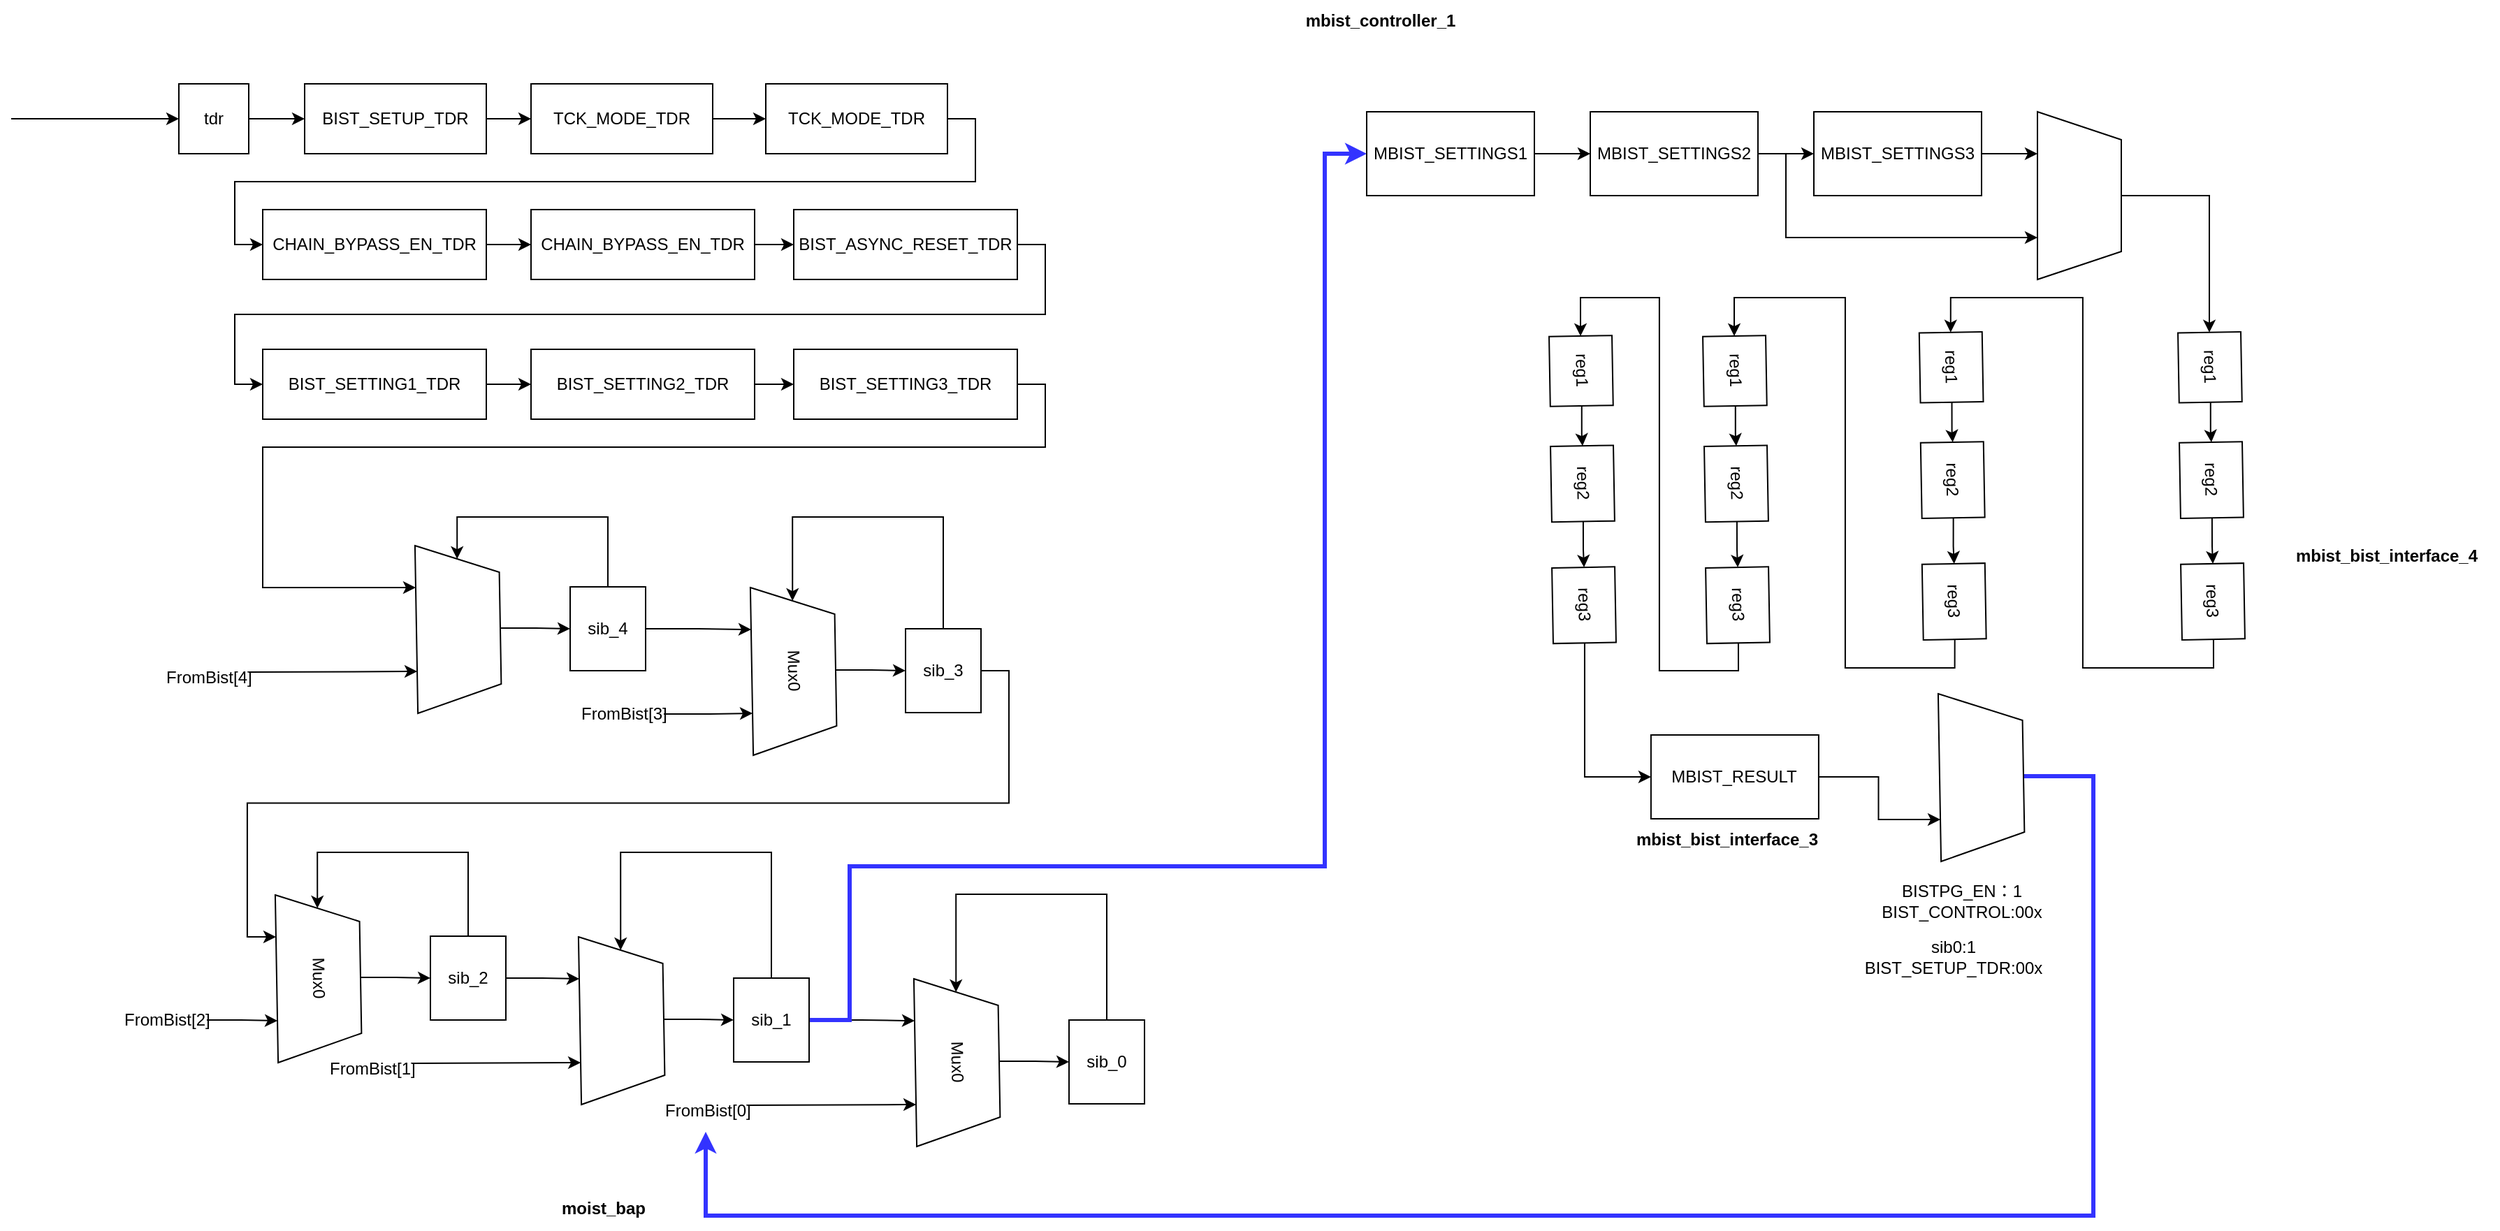<mxfile version="18.0.2" type="github">
  <diagram id="8NqFONWgHb3qCdgV0yLm" name="Page-1">
    <mxGraphModel dx="1592" dy="1349" grid="1" gridSize="10" guides="1" tooltips="1" connect="1" arrows="1" fold="1" page="0" pageScale="1" pageWidth="827" pageHeight="1169" math="0" shadow="0">
      <root>
        <mxCell id="0" />
        <mxCell id="1" parent="0" />
        <mxCell id="TuGmplCazbODG8jReHyF-21" style="edgeStyle=orthogonalEdgeStyle;rounded=0;orthogonalLoop=1;jettySize=auto;html=1;exitX=1;exitY=0.5;exitDx=0;exitDy=0;entryX=0;entryY=0.5;entryDx=0;entryDy=0;" edge="1" parent="1" source="TuGmplCazbODG8jReHyF-1" target="TuGmplCazbODG8jReHyF-19">
          <mxGeometry relative="1" as="geometry" />
        </mxCell>
        <mxCell id="TuGmplCazbODG8jReHyF-1" value="tdr" style="rounded=0;whiteSpace=wrap;html=1;" vertex="1" parent="1">
          <mxGeometry x="-40" y="50" width="50" height="50" as="geometry" />
        </mxCell>
        <mxCell id="TuGmplCazbODG8jReHyF-2" value="" style="endArrow=classic;html=1;rounded=0;entryX=0;entryY=0.5;entryDx=0;entryDy=0;" edge="1" parent="1" target="TuGmplCazbODG8jReHyF-1">
          <mxGeometry width="50" height="50" relative="1" as="geometry">
            <mxPoint x="-160" y="75" as="sourcePoint" />
            <mxPoint x="-110" y="50" as="targetPoint" />
          </mxGeometry>
        </mxCell>
        <mxCell id="TuGmplCazbODG8jReHyF-5" style="edgeStyle=orthogonalEdgeStyle;rounded=0;orthogonalLoop=1;jettySize=auto;html=1;exitX=0.5;exitY=0;exitDx=0;exitDy=0;entryX=0;entryY=0.5;entryDx=0;entryDy=0;" edge="1" parent="1" source="TuGmplCazbODG8jReHyF-3" target="TuGmplCazbODG8jReHyF-4">
          <mxGeometry relative="1" as="geometry">
            <Array as="points">
              <mxPoint x="624" y="630" />
              <mxPoint x="516" y="630" />
            </Array>
          </mxGeometry>
        </mxCell>
        <mxCell id="TuGmplCazbODG8jReHyF-3" value="sib_0" style="rounded=0;whiteSpace=wrap;html=1;" vertex="1" parent="1">
          <mxGeometry x="597" y="720" width="54" height="60" as="geometry" />
        </mxCell>
        <mxCell id="TuGmplCazbODG8jReHyF-9" style="edgeStyle=orthogonalEdgeStyle;rounded=0;orthogonalLoop=1;jettySize=auto;html=1;exitX=0.5;exitY=0;exitDx=0;exitDy=0;entryX=0;entryY=0.5;entryDx=0;entryDy=0;" edge="1" parent="1" source="TuGmplCazbODG8jReHyF-4" target="TuGmplCazbODG8jReHyF-3">
          <mxGeometry relative="1" as="geometry" />
        </mxCell>
        <mxCell id="TuGmplCazbODG8jReHyF-4" value="Mux0" style="shape=trapezoid;perimeter=trapezoidPerimeter;whiteSpace=wrap;html=1;fixedSize=1;rotation=89;" vertex="1" parent="1">
          <mxGeometry x="457" y="720" width="120" height="60" as="geometry" />
        </mxCell>
        <mxCell id="TuGmplCazbODG8jReHyF-7" value="" style="endArrow=classic;html=1;rounded=0;entryX=0.75;entryY=1;entryDx=0;entryDy=0;" edge="1" parent="1" target="TuGmplCazbODG8jReHyF-4">
          <mxGeometry width="50" height="50" relative="1" as="geometry">
            <mxPoint x="367" y="781" as="sourcePoint" />
            <mxPoint x="437" y="780" as="targetPoint" />
          </mxGeometry>
        </mxCell>
        <mxCell id="TuGmplCazbODG8jReHyF-8" value="&amp;nbsp;FromBist[0]" style="text;html=1;strokeColor=none;fillColor=none;align=center;verticalAlign=middle;whiteSpace=wrap;rounded=0;" vertex="1" parent="1">
          <mxGeometry x="307" y="770" width="60" height="30" as="geometry" />
        </mxCell>
        <mxCell id="TuGmplCazbODG8jReHyF-10" style="edgeStyle=orthogonalEdgeStyle;rounded=0;orthogonalLoop=1;jettySize=auto;html=1;exitX=0.5;exitY=0;exitDx=0;exitDy=0;entryX=0;entryY=0.5;entryDx=0;entryDy=0;" edge="1" source="TuGmplCazbODG8jReHyF-11" target="TuGmplCazbODG8jReHyF-13" parent="1">
          <mxGeometry relative="1" as="geometry">
            <Array as="points">
              <mxPoint x="384" y="600" />
              <mxPoint x="276" y="600" />
            </Array>
          </mxGeometry>
        </mxCell>
        <mxCell id="TuGmplCazbODG8jReHyF-16" style="edgeStyle=orthogonalEdgeStyle;rounded=0;orthogonalLoop=1;jettySize=auto;html=1;exitX=1;exitY=0.5;exitDx=0;exitDy=0;entryX=0.25;entryY=1;entryDx=0;entryDy=0;" edge="1" parent="1" source="TuGmplCazbODG8jReHyF-11" target="TuGmplCazbODG8jReHyF-4">
          <mxGeometry relative="1" as="geometry" />
        </mxCell>
        <mxCell id="TuGmplCazbODG8jReHyF-72" style="edgeStyle=orthogonalEdgeStyle;rounded=0;orthogonalLoop=1;jettySize=auto;html=1;exitX=1;exitY=0.5;exitDx=0;exitDy=0;entryX=0;entryY=0.5;entryDx=0;entryDy=0;strokeColor=#3333FF;strokeWidth=3;" edge="1" parent="1" source="TuGmplCazbODG8jReHyF-11" target="TuGmplCazbODG8jReHyF-73">
          <mxGeometry relative="1" as="geometry">
            <mxPoint x="770" y="310" as="targetPoint" />
            <Array as="points">
              <mxPoint x="440" y="720" />
              <mxPoint x="440" y="610" />
              <mxPoint x="780" y="610" />
              <mxPoint x="780" y="100" />
            </Array>
          </mxGeometry>
        </mxCell>
        <mxCell id="TuGmplCazbODG8jReHyF-11" value="sib_1" style="rounded=0;whiteSpace=wrap;html=1;" vertex="1" parent="1">
          <mxGeometry x="357" y="690" width="54" height="60" as="geometry" />
        </mxCell>
        <mxCell id="TuGmplCazbODG8jReHyF-12" style="edgeStyle=orthogonalEdgeStyle;rounded=0;orthogonalLoop=1;jettySize=auto;html=1;exitX=0.5;exitY=0;exitDx=0;exitDy=0;entryX=0;entryY=0.5;entryDx=0;entryDy=0;" edge="1" source="TuGmplCazbODG8jReHyF-13" target="TuGmplCazbODG8jReHyF-11" parent="1">
          <mxGeometry relative="1" as="geometry" />
        </mxCell>
        <mxCell id="TuGmplCazbODG8jReHyF-13" value="" style="shape=trapezoid;perimeter=trapezoidPerimeter;whiteSpace=wrap;html=1;fixedSize=1;rotation=89;" vertex="1" parent="1">
          <mxGeometry x="217" y="690" width="120" height="60" as="geometry" />
        </mxCell>
        <mxCell id="TuGmplCazbODG8jReHyF-14" value="" style="endArrow=classic;html=1;rounded=0;entryX=0.75;entryY=1;entryDx=0;entryDy=0;" edge="1" target="TuGmplCazbODG8jReHyF-13" parent="1">
          <mxGeometry width="50" height="50" relative="1" as="geometry">
            <mxPoint x="127" y="751" as="sourcePoint" />
            <mxPoint x="197" y="750" as="targetPoint" />
          </mxGeometry>
        </mxCell>
        <mxCell id="TuGmplCazbODG8jReHyF-15" value="&amp;nbsp;FromBist[1]" style="text;html=1;strokeColor=none;fillColor=none;align=center;verticalAlign=middle;whiteSpace=wrap;rounded=0;" vertex="1" parent="1">
          <mxGeometry x="67" y="740" width="60" height="30" as="geometry" />
        </mxCell>
        <mxCell id="TuGmplCazbODG8jReHyF-22" style="edgeStyle=orthogonalEdgeStyle;rounded=0;orthogonalLoop=1;jettySize=auto;html=1;exitX=1;exitY=0.5;exitDx=0;exitDy=0;entryX=0;entryY=0.5;entryDx=0;entryDy=0;" edge="1" parent="1" source="TuGmplCazbODG8jReHyF-19" target="TuGmplCazbODG8jReHyF-20">
          <mxGeometry relative="1" as="geometry" />
        </mxCell>
        <mxCell id="TuGmplCazbODG8jReHyF-19" value="BIST_SETUP_TDR" style="rounded=0;whiteSpace=wrap;html=1;" vertex="1" parent="1">
          <mxGeometry x="50" y="50" width="130" height="50" as="geometry" />
        </mxCell>
        <mxCell id="TuGmplCazbODG8jReHyF-25" style="edgeStyle=orthogonalEdgeStyle;rounded=0;orthogonalLoop=1;jettySize=auto;html=1;exitX=1;exitY=0.5;exitDx=0;exitDy=0;entryX=0;entryY=0.5;entryDx=0;entryDy=0;" edge="1" parent="1" source="TuGmplCazbODG8jReHyF-20" target="TuGmplCazbODG8jReHyF-23">
          <mxGeometry relative="1" as="geometry" />
        </mxCell>
        <mxCell id="TuGmplCazbODG8jReHyF-20" value="TCK_MODE_TDR" style="rounded=0;whiteSpace=wrap;html=1;" vertex="1" parent="1">
          <mxGeometry x="212" y="50" width="130" height="50" as="geometry" />
        </mxCell>
        <mxCell id="TuGmplCazbODG8jReHyF-26" style="edgeStyle=orthogonalEdgeStyle;rounded=0;orthogonalLoop=1;jettySize=auto;html=1;exitX=1;exitY=0.5;exitDx=0;exitDy=0;entryX=0;entryY=0.5;entryDx=0;entryDy=0;" edge="1" parent="1" source="TuGmplCazbODG8jReHyF-23" target="TuGmplCazbODG8jReHyF-24">
          <mxGeometry relative="1" as="geometry" />
        </mxCell>
        <mxCell id="TuGmplCazbODG8jReHyF-23" value="TCK_MODE_TDR" style="rounded=0;whiteSpace=wrap;html=1;" vertex="1" parent="1">
          <mxGeometry x="380" y="50" width="130" height="50" as="geometry" />
        </mxCell>
        <mxCell id="TuGmplCazbODG8jReHyF-42" style="edgeStyle=orthogonalEdgeStyle;rounded=0;orthogonalLoop=1;jettySize=auto;html=1;exitX=1;exitY=0.5;exitDx=0;exitDy=0;entryX=0;entryY=0.5;entryDx=0;entryDy=0;" edge="1" parent="1" source="TuGmplCazbODG8jReHyF-24" target="TuGmplCazbODG8jReHyF-36">
          <mxGeometry relative="1" as="geometry" />
        </mxCell>
        <mxCell id="TuGmplCazbODG8jReHyF-24" value="CHAIN_BYPASS_EN_TDR" style="rounded=0;whiteSpace=wrap;html=1;" vertex="1" parent="1">
          <mxGeometry x="20" y="140" width="160" height="50" as="geometry" />
        </mxCell>
        <mxCell id="TuGmplCazbODG8jReHyF-43" style="edgeStyle=orthogonalEdgeStyle;rounded=0;orthogonalLoop=1;jettySize=auto;html=1;exitX=1;exitY=0.5;exitDx=0;exitDy=0;entryX=0;entryY=0.5;entryDx=0;entryDy=0;" edge="1" parent="1" source="TuGmplCazbODG8jReHyF-36" target="TuGmplCazbODG8jReHyF-38">
          <mxGeometry relative="1" as="geometry" />
        </mxCell>
        <mxCell id="TuGmplCazbODG8jReHyF-36" value="CHAIN_BYPASS_EN_TDR" style="rounded=0;whiteSpace=wrap;html=1;" vertex="1" parent="1">
          <mxGeometry x="212" y="140" width="160" height="50" as="geometry" />
        </mxCell>
        <mxCell id="TuGmplCazbODG8jReHyF-37" style="edgeStyle=orthogonalEdgeStyle;rounded=0;orthogonalLoop=1;jettySize=auto;html=1;exitX=1;exitY=0.5;exitDx=0;exitDy=0;entryX=0;entryY=0.5;entryDx=0;entryDy=0;" edge="1" parent="1" source="TuGmplCazbODG8jReHyF-38" target="TuGmplCazbODG8jReHyF-39">
          <mxGeometry relative="1" as="geometry" />
        </mxCell>
        <mxCell id="TuGmplCazbODG8jReHyF-38" value="BIST_ASYNC_RESET_TDR" style="rounded=0;whiteSpace=wrap;html=1;" vertex="1" parent="1">
          <mxGeometry x="400" y="140" width="160" height="50" as="geometry" />
        </mxCell>
        <mxCell id="TuGmplCazbODG8jReHyF-44" style="edgeStyle=orthogonalEdgeStyle;rounded=0;orthogonalLoop=1;jettySize=auto;html=1;exitX=1;exitY=0.5;exitDx=0;exitDy=0;entryX=0;entryY=0.5;entryDx=0;entryDy=0;" edge="1" parent="1" source="TuGmplCazbODG8jReHyF-39" target="TuGmplCazbODG8jReHyF-40">
          <mxGeometry relative="1" as="geometry" />
        </mxCell>
        <mxCell id="TuGmplCazbODG8jReHyF-39" value="BIST_SETTING1_TDR" style="rounded=0;whiteSpace=wrap;html=1;" vertex="1" parent="1">
          <mxGeometry x="20" y="240" width="160" height="50" as="geometry" />
        </mxCell>
        <mxCell id="TuGmplCazbODG8jReHyF-45" style="edgeStyle=orthogonalEdgeStyle;rounded=0;orthogonalLoop=1;jettySize=auto;html=1;exitX=1;exitY=0.5;exitDx=0;exitDy=0;" edge="1" parent="1" source="TuGmplCazbODG8jReHyF-40">
          <mxGeometry relative="1" as="geometry">
            <mxPoint x="400" y="265.25" as="targetPoint" />
          </mxGeometry>
        </mxCell>
        <mxCell id="TuGmplCazbODG8jReHyF-40" value="BIST_SETTING2_TDR" style="rounded=0;whiteSpace=wrap;html=1;" vertex="1" parent="1">
          <mxGeometry x="212" y="240" width="160" height="50" as="geometry" />
        </mxCell>
        <mxCell id="TuGmplCazbODG8jReHyF-46" style="edgeStyle=orthogonalEdgeStyle;rounded=0;orthogonalLoop=1;jettySize=auto;html=1;exitX=1;exitY=0.5;exitDx=0;exitDy=0;entryX=0.25;entryY=1;entryDx=0;entryDy=0;" edge="1" parent="1" source="TuGmplCazbODG8jReHyF-41" target="TuGmplCazbODG8jReHyF-57">
          <mxGeometry relative="1" as="geometry">
            <mxPoint x="590" y="265.25" as="targetPoint" />
            <Array as="points">
              <mxPoint x="580" y="265" />
              <mxPoint x="580" y="310" />
              <mxPoint x="20" y="310" />
              <mxPoint x="20" y="411" />
            </Array>
          </mxGeometry>
        </mxCell>
        <mxCell id="TuGmplCazbODG8jReHyF-41" value="BIST_SETTING3_TDR" style="rounded=0;whiteSpace=wrap;html=1;" vertex="1" parent="1">
          <mxGeometry x="400" y="240" width="160" height="50" as="geometry" />
        </mxCell>
        <mxCell id="TuGmplCazbODG8jReHyF-47" style="edgeStyle=orthogonalEdgeStyle;rounded=0;orthogonalLoop=1;jettySize=auto;html=1;exitX=0.5;exitY=0;exitDx=0;exitDy=0;entryX=0;entryY=0.5;entryDx=0;entryDy=0;" edge="1" source="TuGmplCazbODG8jReHyF-48" target="TuGmplCazbODG8jReHyF-50" parent="1">
          <mxGeometry relative="1" as="geometry">
            <Array as="points">
              <mxPoint x="507" y="360" />
              <mxPoint x="399" y="360" />
            </Array>
          </mxGeometry>
        </mxCell>
        <mxCell id="TuGmplCazbODG8jReHyF-66" style="edgeStyle=orthogonalEdgeStyle;rounded=0;orthogonalLoop=1;jettySize=auto;html=1;exitX=1;exitY=0.5;exitDx=0;exitDy=0;entryX=0.25;entryY=1;entryDx=0;entryDy=0;" edge="1" parent="1" source="TuGmplCazbODG8jReHyF-48" target="TuGmplCazbODG8jReHyF-63">
          <mxGeometry relative="1" as="geometry" />
        </mxCell>
        <mxCell id="TuGmplCazbODG8jReHyF-48" value="sib_3" style="rounded=0;whiteSpace=wrap;html=1;" vertex="1" parent="1">
          <mxGeometry x="480" y="440" width="54" height="60" as="geometry" />
        </mxCell>
        <mxCell id="TuGmplCazbODG8jReHyF-49" style="edgeStyle=orthogonalEdgeStyle;rounded=0;orthogonalLoop=1;jettySize=auto;html=1;exitX=0.5;exitY=0;exitDx=0;exitDy=0;entryX=0;entryY=0.5;entryDx=0;entryDy=0;" edge="1" source="TuGmplCazbODG8jReHyF-50" target="TuGmplCazbODG8jReHyF-48" parent="1">
          <mxGeometry relative="1" as="geometry" />
        </mxCell>
        <mxCell id="TuGmplCazbODG8jReHyF-50" value="Mux0" style="shape=trapezoid;perimeter=trapezoidPerimeter;whiteSpace=wrap;html=1;fixedSize=1;rotation=89;" vertex="1" parent="1">
          <mxGeometry x="340" y="440" width="120" height="60" as="geometry" />
        </mxCell>
        <mxCell id="TuGmplCazbODG8jReHyF-65" style="edgeStyle=orthogonalEdgeStyle;rounded=0;orthogonalLoop=1;jettySize=auto;html=1;exitX=1;exitY=0.5;exitDx=0;exitDy=0;entryX=0.75;entryY=1;entryDx=0;entryDy=0;" edge="1" parent="1" source="TuGmplCazbODG8jReHyF-52" target="TuGmplCazbODG8jReHyF-50">
          <mxGeometry relative="1" as="geometry" />
        </mxCell>
        <mxCell id="TuGmplCazbODG8jReHyF-52" value="&amp;nbsp;FromBist[3]" style="text;html=1;strokeColor=none;fillColor=none;align=center;verticalAlign=middle;whiteSpace=wrap;rounded=0;" vertex="1" parent="1">
          <mxGeometry x="247" y="486" width="60" height="30" as="geometry" />
        </mxCell>
        <mxCell id="TuGmplCazbODG8jReHyF-53" style="edgeStyle=orthogonalEdgeStyle;rounded=0;orthogonalLoop=1;jettySize=auto;html=1;exitX=0.5;exitY=0;exitDx=0;exitDy=0;entryX=0;entryY=0.5;entryDx=0;entryDy=0;" edge="1" source="TuGmplCazbODG8jReHyF-55" target="TuGmplCazbODG8jReHyF-57" parent="1">
          <mxGeometry relative="1" as="geometry">
            <Array as="points">
              <mxPoint x="267" y="360" />
              <mxPoint x="159" y="360" />
            </Array>
          </mxGeometry>
        </mxCell>
        <mxCell id="TuGmplCazbODG8jReHyF-54" style="edgeStyle=orthogonalEdgeStyle;rounded=0;orthogonalLoop=1;jettySize=auto;html=1;exitX=1;exitY=0.5;exitDx=0;exitDy=0;entryX=0.25;entryY=1;entryDx=0;entryDy=0;" edge="1" source="TuGmplCazbODG8jReHyF-55" target="TuGmplCazbODG8jReHyF-50" parent="1">
          <mxGeometry relative="1" as="geometry" />
        </mxCell>
        <mxCell id="TuGmplCazbODG8jReHyF-55" value="sib_4" style="rounded=0;whiteSpace=wrap;html=1;" vertex="1" parent="1">
          <mxGeometry x="240" y="410" width="54" height="60" as="geometry" />
        </mxCell>
        <mxCell id="TuGmplCazbODG8jReHyF-56" style="edgeStyle=orthogonalEdgeStyle;rounded=0;orthogonalLoop=1;jettySize=auto;html=1;exitX=0.5;exitY=0;exitDx=0;exitDy=0;entryX=0;entryY=0.5;entryDx=0;entryDy=0;" edge="1" source="TuGmplCazbODG8jReHyF-57" target="TuGmplCazbODG8jReHyF-55" parent="1">
          <mxGeometry relative="1" as="geometry" />
        </mxCell>
        <mxCell id="TuGmplCazbODG8jReHyF-57" value="" style="shape=trapezoid;perimeter=trapezoidPerimeter;whiteSpace=wrap;html=1;fixedSize=1;rotation=89;" vertex="1" parent="1">
          <mxGeometry x="100" y="410" width="120" height="60" as="geometry" />
        </mxCell>
        <mxCell id="TuGmplCazbODG8jReHyF-58" value="" style="endArrow=classic;html=1;rounded=0;entryX=0.75;entryY=1;entryDx=0;entryDy=0;" edge="1" target="TuGmplCazbODG8jReHyF-57" parent="1">
          <mxGeometry width="50" height="50" relative="1" as="geometry">
            <mxPoint x="10" y="471" as="sourcePoint" />
            <mxPoint x="80" y="470" as="targetPoint" />
          </mxGeometry>
        </mxCell>
        <mxCell id="TuGmplCazbODG8jReHyF-59" value="&amp;nbsp;FromBist[4]" style="text;html=1;strokeColor=none;fillColor=none;align=center;verticalAlign=middle;whiteSpace=wrap;rounded=0;" vertex="1" parent="1">
          <mxGeometry x="-50" y="460" width="60" height="30" as="geometry" />
        </mxCell>
        <mxCell id="TuGmplCazbODG8jReHyF-60" style="edgeStyle=orthogonalEdgeStyle;rounded=0;orthogonalLoop=1;jettySize=auto;html=1;exitX=0.5;exitY=0;exitDx=0;exitDy=0;entryX=0;entryY=0.5;entryDx=0;entryDy=0;" edge="1" source="TuGmplCazbODG8jReHyF-61" target="TuGmplCazbODG8jReHyF-63" parent="1">
          <mxGeometry relative="1" as="geometry">
            <Array as="points">
              <mxPoint x="167" y="600" />
              <mxPoint x="59" y="600" />
            </Array>
          </mxGeometry>
        </mxCell>
        <mxCell id="TuGmplCazbODG8jReHyF-64" style="edgeStyle=orthogonalEdgeStyle;rounded=0;orthogonalLoop=1;jettySize=auto;html=1;exitX=1;exitY=0.5;exitDx=0;exitDy=0;entryX=0.25;entryY=1;entryDx=0;entryDy=0;" edge="1" parent="1" source="TuGmplCazbODG8jReHyF-61" target="TuGmplCazbODG8jReHyF-13">
          <mxGeometry relative="1" as="geometry" />
        </mxCell>
        <mxCell id="TuGmplCazbODG8jReHyF-61" value="sib_2" style="rounded=0;whiteSpace=wrap;html=1;" vertex="1" parent="1">
          <mxGeometry x="140" y="660" width="54" height="60" as="geometry" />
        </mxCell>
        <mxCell id="TuGmplCazbODG8jReHyF-62" style="edgeStyle=orthogonalEdgeStyle;rounded=0;orthogonalLoop=1;jettySize=auto;html=1;exitX=0.5;exitY=0;exitDx=0;exitDy=0;entryX=0;entryY=0.5;entryDx=0;entryDy=0;" edge="1" source="TuGmplCazbODG8jReHyF-63" target="TuGmplCazbODG8jReHyF-61" parent="1">
          <mxGeometry relative="1" as="geometry" />
        </mxCell>
        <mxCell id="TuGmplCazbODG8jReHyF-63" value="Mux0" style="shape=trapezoid;perimeter=trapezoidPerimeter;whiteSpace=wrap;html=1;fixedSize=1;rotation=89;" vertex="1" parent="1">
          <mxGeometry y="660" width="120" height="60" as="geometry" />
        </mxCell>
        <mxCell id="TuGmplCazbODG8jReHyF-69" style="edgeStyle=orthogonalEdgeStyle;rounded=0;orthogonalLoop=1;jettySize=auto;html=1;exitX=1;exitY=0.5;exitDx=0;exitDy=0;entryX=0.75;entryY=1;entryDx=0;entryDy=0;" edge="1" parent="1" source="TuGmplCazbODG8jReHyF-68" target="TuGmplCazbODG8jReHyF-63">
          <mxGeometry relative="1" as="geometry" />
        </mxCell>
        <mxCell id="TuGmplCazbODG8jReHyF-68" value="&amp;nbsp;FromBist[2]" style="text;html=1;strokeColor=none;fillColor=none;align=center;verticalAlign=middle;whiteSpace=wrap;rounded=0;" vertex="1" parent="1">
          <mxGeometry x="-80" y="705" width="60" height="30" as="geometry" />
        </mxCell>
        <mxCell id="TuGmplCazbODG8jReHyF-70" value="&lt;b&gt;moist_bap&lt;/b&gt;" style="text;html=1;strokeColor=none;fillColor=none;align=center;verticalAlign=middle;whiteSpace=wrap;rounded=0;" vertex="1" parent="1">
          <mxGeometry x="234" y="840" width="60" height="30" as="geometry" />
        </mxCell>
        <mxCell id="TuGmplCazbODG8jReHyF-71" value="&lt;b&gt;mbist_controller_1&lt;/b&gt;" style="text;html=1;strokeColor=none;fillColor=none;align=center;verticalAlign=middle;whiteSpace=wrap;rounded=0;" vertex="1" parent="1">
          <mxGeometry x="790" y="-10" width="60" height="30" as="geometry" />
        </mxCell>
        <mxCell id="TuGmplCazbODG8jReHyF-76" style="edgeStyle=orthogonalEdgeStyle;rounded=0;orthogonalLoop=1;jettySize=auto;html=1;exitX=1;exitY=0.5;exitDx=0;exitDy=0;entryX=0;entryY=0.5;entryDx=0;entryDy=0;" edge="1" parent="1" source="TuGmplCazbODG8jReHyF-73" target="TuGmplCazbODG8jReHyF-74">
          <mxGeometry relative="1" as="geometry" />
        </mxCell>
        <mxCell id="TuGmplCazbODG8jReHyF-73" value="MBIST_SETTINGS1" style="rounded=0;whiteSpace=wrap;html=1;" vertex="1" parent="1">
          <mxGeometry x="810" y="70" width="120" height="60" as="geometry" />
        </mxCell>
        <mxCell id="TuGmplCazbODG8jReHyF-77" style="edgeStyle=orthogonalEdgeStyle;rounded=0;orthogonalLoop=1;jettySize=auto;html=1;exitX=1;exitY=0.5;exitDx=0;exitDy=0;entryX=0;entryY=0.5;entryDx=0;entryDy=0;" edge="1" parent="1" source="TuGmplCazbODG8jReHyF-74" target="TuGmplCazbODG8jReHyF-75">
          <mxGeometry relative="1" as="geometry" />
        </mxCell>
        <mxCell id="TuGmplCazbODG8jReHyF-80" style="edgeStyle=orthogonalEdgeStyle;rounded=0;orthogonalLoop=1;jettySize=auto;html=1;exitX=1;exitY=0.5;exitDx=0;exitDy=0;entryX=0.75;entryY=1;entryDx=0;entryDy=0;" edge="1" parent="1" source="TuGmplCazbODG8jReHyF-74" target="TuGmplCazbODG8jReHyF-78">
          <mxGeometry relative="1" as="geometry">
            <Array as="points">
              <mxPoint x="1110" y="100" />
              <mxPoint x="1110" y="160" />
            </Array>
          </mxGeometry>
        </mxCell>
        <mxCell id="TuGmplCazbODG8jReHyF-74" value="MBIST_SETTINGS2" style="rounded=0;whiteSpace=wrap;html=1;" vertex="1" parent="1">
          <mxGeometry x="970" y="70" width="120" height="60" as="geometry" />
        </mxCell>
        <mxCell id="TuGmplCazbODG8jReHyF-79" style="edgeStyle=orthogonalEdgeStyle;rounded=0;orthogonalLoop=1;jettySize=auto;html=1;exitX=1;exitY=0.5;exitDx=0;exitDy=0;entryX=0.25;entryY=1;entryDx=0;entryDy=0;" edge="1" parent="1" source="TuGmplCazbODG8jReHyF-75" target="TuGmplCazbODG8jReHyF-78">
          <mxGeometry relative="1" as="geometry" />
        </mxCell>
        <mxCell id="TuGmplCazbODG8jReHyF-75" value="MBIST_SETTINGS3" style="rounded=0;whiteSpace=wrap;html=1;" vertex="1" parent="1">
          <mxGeometry x="1130" y="70" width="120" height="60" as="geometry" />
        </mxCell>
        <mxCell id="TuGmplCazbODG8jReHyF-84" style="edgeStyle=orthogonalEdgeStyle;rounded=0;orthogonalLoop=1;jettySize=auto;html=1;exitX=0.5;exitY=0;exitDx=0;exitDy=0;entryX=0;entryY=0.5;entryDx=0;entryDy=0;" edge="1" parent="1" source="TuGmplCazbODG8jReHyF-78" target="TuGmplCazbODG8jReHyF-86">
          <mxGeometry relative="1" as="geometry">
            <mxPoint x="1470" y="360.0" as="targetPoint" />
          </mxGeometry>
        </mxCell>
        <mxCell id="TuGmplCazbODG8jReHyF-78" value="" style="shape=trapezoid;perimeter=trapezoidPerimeter;whiteSpace=wrap;html=1;fixedSize=1;rotation=90;" vertex="1" parent="1">
          <mxGeometry x="1260" y="100" width="120" height="60" as="geometry" />
        </mxCell>
        <mxCell id="TuGmplCazbODG8jReHyF-81" value="&lt;b&gt;mbist_bist_interface_4&lt;/b&gt;" style="text;html=1;strokeColor=none;fillColor=none;align=center;verticalAlign=middle;whiteSpace=wrap;rounded=0;" vertex="1" parent="1">
          <mxGeometry x="1460" y="373.06" width="160" height="30" as="geometry" />
        </mxCell>
        <mxCell id="TuGmplCazbODG8jReHyF-83" value="&lt;b&gt;mbist_bist_interface_3&lt;/b&gt;" style="text;html=1;strokeColor=none;fillColor=none;align=center;verticalAlign=middle;whiteSpace=wrap;rounded=0;" vertex="1" parent="1">
          <mxGeometry x="988.45" y="576" width="160" height="30" as="geometry" />
        </mxCell>
        <mxCell id="TuGmplCazbODG8jReHyF-89" style="edgeStyle=orthogonalEdgeStyle;rounded=0;orthogonalLoop=1;jettySize=auto;html=1;exitX=1;exitY=0.5;exitDx=0;exitDy=0;" edge="1" parent="1" source="TuGmplCazbODG8jReHyF-86" target="TuGmplCazbODG8jReHyF-87">
          <mxGeometry relative="1" as="geometry" />
        </mxCell>
        <mxCell id="TuGmplCazbODG8jReHyF-86" value="reg1" style="rounded=0;whiteSpace=wrap;html=1;rotation=89;" vertex="1" parent="1">
          <mxGeometry x="1388.45" y="230.39" width="50" height="44.99" as="geometry" />
        </mxCell>
        <mxCell id="TuGmplCazbODG8jReHyF-90" style="edgeStyle=orthogonalEdgeStyle;rounded=0;orthogonalLoop=1;jettySize=auto;html=1;exitX=1;exitY=0.5;exitDx=0;exitDy=0;" edge="1" parent="1" source="TuGmplCazbODG8jReHyF-87" target="TuGmplCazbODG8jReHyF-88">
          <mxGeometry relative="1" as="geometry" />
        </mxCell>
        <mxCell id="TuGmplCazbODG8jReHyF-87" value="reg2" style="rounded=0;whiteSpace=wrap;html=1;rotation=89;" vertex="1" parent="1">
          <mxGeometry x="1387.43" y="311.07" width="54.11" height="44.99" as="geometry" />
        </mxCell>
        <mxCell id="TuGmplCazbODG8jReHyF-91" style="edgeStyle=orthogonalEdgeStyle;rounded=0;orthogonalLoop=1;jettySize=auto;html=1;exitX=1;exitY=0.5;exitDx=0;exitDy=0;entryX=0;entryY=0.5;entryDx=0;entryDy=0;" edge="1" parent="1" source="TuGmplCazbODG8jReHyF-88" target="TuGmplCazbODG8jReHyF-93">
          <mxGeometry relative="1" as="geometry">
            <mxPoint x="1415.93" y="543.0" as="targetPoint" />
            <Array as="points">
              <mxPoint x="1416.43" y="468" />
              <mxPoint x="1322.43" y="468" />
              <mxPoint x="1322.43" y="203" />
              <mxPoint x="1227.43" y="203" />
            </Array>
          </mxGeometry>
        </mxCell>
        <mxCell id="TuGmplCazbODG8jReHyF-88" value="reg3" style="rounded=0;whiteSpace=wrap;html=1;rotation=89;" vertex="1" parent="1">
          <mxGeometry x="1388.45" y="398.01" width="54.11" height="44.99" as="geometry" />
        </mxCell>
        <mxCell id="TuGmplCazbODG8jReHyF-92" style="edgeStyle=orthogonalEdgeStyle;rounded=0;orthogonalLoop=1;jettySize=auto;html=1;exitX=1;exitY=0.5;exitDx=0;exitDy=0;" edge="1" source="TuGmplCazbODG8jReHyF-93" target="TuGmplCazbODG8jReHyF-95" parent="1">
          <mxGeometry relative="1" as="geometry" />
        </mxCell>
        <mxCell id="TuGmplCazbODG8jReHyF-93" value="reg1" style="rounded=0;whiteSpace=wrap;html=1;rotation=89;" vertex="1" parent="1">
          <mxGeometry x="1203.32" y="230.39" width="50" height="44.99" as="geometry" />
        </mxCell>
        <mxCell id="TuGmplCazbODG8jReHyF-94" style="edgeStyle=orthogonalEdgeStyle;rounded=0;orthogonalLoop=1;jettySize=auto;html=1;exitX=1;exitY=0.5;exitDx=0;exitDy=0;" edge="1" source="TuGmplCazbODG8jReHyF-95" target="TuGmplCazbODG8jReHyF-96" parent="1">
          <mxGeometry relative="1" as="geometry" />
        </mxCell>
        <mxCell id="TuGmplCazbODG8jReHyF-95" value="reg2" style="rounded=0;whiteSpace=wrap;html=1;rotation=89;" vertex="1" parent="1">
          <mxGeometry x="1202.3" y="311.07" width="54.11" height="44.99" as="geometry" />
        </mxCell>
        <mxCell id="TuGmplCazbODG8jReHyF-103" style="edgeStyle=orthogonalEdgeStyle;rounded=0;orthogonalLoop=1;jettySize=auto;html=1;exitX=1;exitY=0.5;exitDx=0;exitDy=0;entryX=0;entryY=0.5;entryDx=0;entryDy=0;" edge="1" parent="1" source="TuGmplCazbODG8jReHyF-96" target="TuGmplCazbODG8jReHyF-99">
          <mxGeometry relative="1" as="geometry">
            <Array as="points">
              <mxPoint x="1230.43" y="468" />
              <mxPoint x="1152.43" y="468" />
              <mxPoint x="1152.43" y="203" />
              <mxPoint x="1073.43" y="203" />
            </Array>
          </mxGeometry>
        </mxCell>
        <mxCell id="TuGmplCazbODG8jReHyF-96" value="reg3" style="rounded=0;whiteSpace=wrap;html=1;rotation=89;" vertex="1" parent="1">
          <mxGeometry x="1203.32" y="398.01" width="54.11" height="44.99" as="geometry" />
        </mxCell>
        <mxCell id="TuGmplCazbODG8jReHyF-98" style="edgeStyle=orthogonalEdgeStyle;rounded=0;orthogonalLoop=1;jettySize=auto;html=1;exitX=1;exitY=0.5;exitDx=0;exitDy=0;" edge="1" source="TuGmplCazbODG8jReHyF-99" target="TuGmplCazbODG8jReHyF-101" parent="1">
          <mxGeometry relative="1" as="geometry" />
        </mxCell>
        <mxCell id="TuGmplCazbODG8jReHyF-99" value="reg1" style="rounded=0;whiteSpace=wrap;html=1;rotation=89;" vertex="1" parent="1">
          <mxGeometry x="1048.45" y="233" width="50" height="44.99" as="geometry" />
        </mxCell>
        <mxCell id="TuGmplCazbODG8jReHyF-100" style="edgeStyle=orthogonalEdgeStyle;rounded=0;orthogonalLoop=1;jettySize=auto;html=1;exitX=1;exitY=0.5;exitDx=0;exitDy=0;" edge="1" source="TuGmplCazbODG8jReHyF-101" target="TuGmplCazbODG8jReHyF-102" parent="1">
          <mxGeometry relative="1" as="geometry" />
        </mxCell>
        <mxCell id="TuGmplCazbODG8jReHyF-101" value="reg2" style="rounded=0;whiteSpace=wrap;html=1;rotation=89;" vertex="1" parent="1">
          <mxGeometry x="1047.43" y="313.68" width="54.11" height="44.99" as="geometry" />
        </mxCell>
        <mxCell id="TuGmplCazbODG8jReHyF-109" style="edgeStyle=orthogonalEdgeStyle;rounded=0;orthogonalLoop=1;jettySize=auto;html=1;exitX=1;exitY=0.5;exitDx=0;exitDy=0;entryX=0;entryY=0.5;entryDx=0;entryDy=0;" edge="1" parent="1" source="TuGmplCazbODG8jReHyF-102" target="TuGmplCazbODG8jReHyF-105">
          <mxGeometry relative="1" as="geometry">
            <Array as="points">
              <mxPoint x="1076.43" y="470" />
              <mxPoint x="1019.43" y="470" />
              <mxPoint x="1019.43" y="203" />
              <mxPoint x="963.43" y="203" />
            </Array>
          </mxGeometry>
        </mxCell>
        <mxCell id="TuGmplCazbODG8jReHyF-102" value="reg3" style="rounded=0;whiteSpace=wrap;html=1;rotation=89;" vertex="1" parent="1">
          <mxGeometry x="1048.45" y="400.62" width="54.11" height="44.99" as="geometry" />
        </mxCell>
        <mxCell id="TuGmplCazbODG8jReHyF-104" style="edgeStyle=orthogonalEdgeStyle;rounded=0;orthogonalLoop=1;jettySize=auto;html=1;exitX=1;exitY=0.5;exitDx=0;exitDy=0;" edge="1" source="TuGmplCazbODG8jReHyF-105" target="TuGmplCazbODG8jReHyF-107" parent="1">
          <mxGeometry relative="1" as="geometry" />
        </mxCell>
        <mxCell id="TuGmplCazbODG8jReHyF-105" value="reg1" style="rounded=0;whiteSpace=wrap;html=1;rotation=89;" vertex="1" parent="1">
          <mxGeometry x="938.45" y="233" width="50" height="44.99" as="geometry" />
        </mxCell>
        <mxCell id="TuGmplCazbODG8jReHyF-106" style="edgeStyle=orthogonalEdgeStyle;rounded=0;orthogonalLoop=1;jettySize=auto;html=1;exitX=1;exitY=0.5;exitDx=0;exitDy=0;" edge="1" source="TuGmplCazbODG8jReHyF-107" target="TuGmplCazbODG8jReHyF-108" parent="1">
          <mxGeometry relative="1" as="geometry" />
        </mxCell>
        <mxCell id="TuGmplCazbODG8jReHyF-107" value="reg2" style="rounded=0;whiteSpace=wrap;html=1;rotation=89;" vertex="1" parent="1">
          <mxGeometry x="937.43" y="313.68" width="54.11" height="44.99" as="geometry" />
        </mxCell>
        <mxCell id="TuGmplCazbODG8jReHyF-110" style="edgeStyle=orthogonalEdgeStyle;rounded=0;orthogonalLoop=1;jettySize=auto;html=1;exitX=1;exitY=0.5;exitDx=0;exitDy=0;entryX=0;entryY=0.5;entryDx=0;entryDy=0;" edge="1" parent="1" source="TuGmplCazbODG8jReHyF-108" target="TuGmplCazbODG8jReHyF-111">
          <mxGeometry relative="1" as="geometry">
            <mxPoint x="830" y="210" as="targetPoint" />
            <Array as="points">
              <mxPoint x="966" y="546" />
            </Array>
          </mxGeometry>
        </mxCell>
        <mxCell id="TuGmplCazbODG8jReHyF-108" value="reg3" style="rounded=0;whiteSpace=wrap;html=1;rotation=89;" vertex="1" parent="1">
          <mxGeometry x="938.45" y="400.62" width="54.11" height="44.99" as="geometry" />
        </mxCell>
        <mxCell id="TuGmplCazbODG8jReHyF-113" style="edgeStyle=orthogonalEdgeStyle;rounded=0;orthogonalLoop=1;jettySize=auto;html=1;exitX=1;exitY=0.5;exitDx=0;exitDy=0;entryX=0.75;entryY=1;entryDx=0;entryDy=0;" edge="1" parent="1" source="TuGmplCazbODG8jReHyF-111" target="TuGmplCazbODG8jReHyF-112">
          <mxGeometry relative="1" as="geometry">
            <mxPoint x="1170" y="546.5" as="targetPoint" />
          </mxGeometry>
        </mxCell>
        <mxCell id="TuGmplCazbODG8jReHyF-111" value="MBIST_RESULT" style="rounded=0;whiteSpace=wrap;html=1;" vertex="1" parent="1">
          <mxGeometry x="1013.45" y="516" width="120" height="60" as="geometry" />
        </mxCell>
        <mxCell id="TuGmplCazbODG8jReHyF-114" style="edgeStyle=orthogonalEdgeStyle;rounded=0;orthogonalLoop=1;jettySize=auto;html=1;exitX=0.5;exitY=0;exitDx=0;exitDy=0;entryX=0.5;entryY=1;entryDx=0;entryDy=0;strokeWidth=3;strokeColor=#3333FF;" edge="1" parent="1" source="TuGmplCazbODG8jReHyF-112" target="TuGmplCazbODG8jReHyF-8">
          <mxGeometry relative="1" as="geometry">
            <Array as="points">
              <mxPoint x="1330" y="545" />
              <mxPoint x="1330" y="860" />
              <mxPoint x="337" y="860" />
            </Array>
          </mxGeometry>
        </mxCell>
        <mxCell id="TuGmplCazbODG8jReHyF-112" value="" style="shape=trapezoid;perimeter=trapezoidPerimeter;whiteSpace=wrap;html=1;fixedSize=1;rotation=89;" vertex="1" parent="1">
          <mxGeometry x="1190" y="516" width="120" height="60" as="geometry" />
        </mxCell>
        <mxCell id="TuGmplCazbODG8jReHyF-117" value="BISTPG_EN：1&lt;br&gt;BIST_CONTROL:00x" style="text;html=1;strokeColor=none;fillColor=none;align=center;verticalAlign=middle;whiteSpace=wrap;rounded=0;" vertex="1" parent="1">
          <mxGeometry x="1190" y="620" width="92" height="30" as="geometry" />
        </mxCell>
        <mxCell id="TuGmplCazbODG8jReHyF-118" value="sib0:1&lt;br&gt;BIST_SETUP_TDR:00x" style="text;html=1;strokeColor=none;fillColor=none;align=center;verticalAlign=middle;whiteSpace=wrap;rounded=0;" vertex="1" parent="1">
          <mxGeometry x="1184.37" y="660" width="92" height="30" as="geometry" />
        </mxCell>
      </root>
    </mxGraphModel>
  </diagram>
</mxfile>
